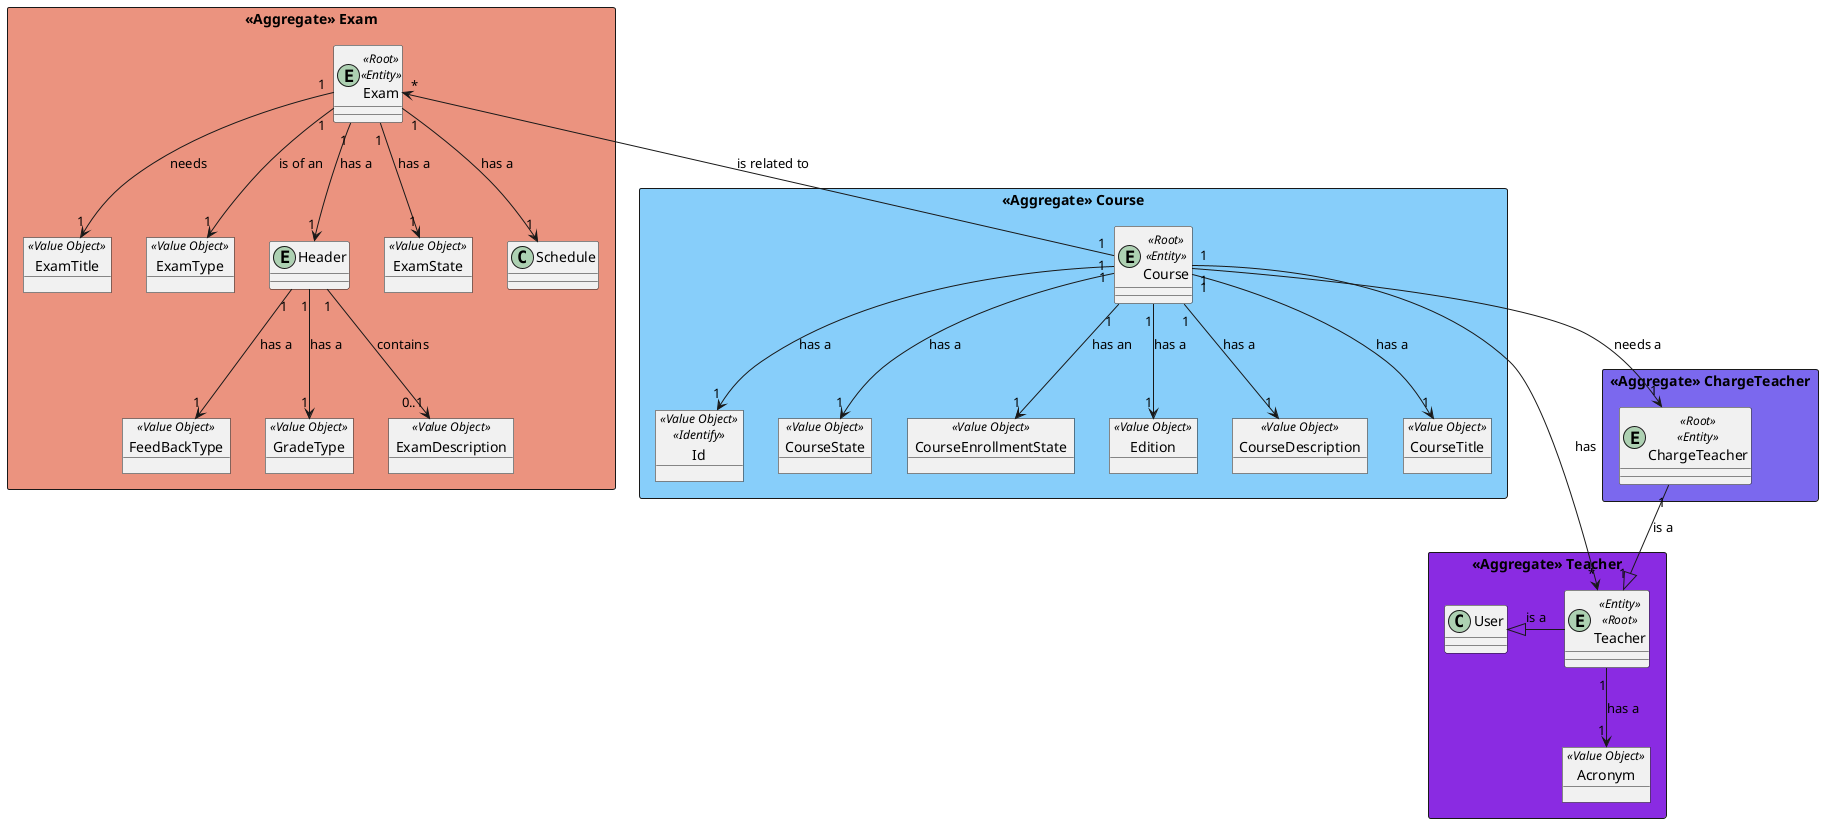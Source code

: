 @startuml
'https://plantuml.com/use-case-diagram
rectangle "<<Aggregate>> Exam" #EB937F  {
    entity Exam <<Root>><<Entity>>
    object ExamTitle<<Value Object>>
    object ExamType <<Value Object>>

    entity Header
        object FeedBackType <<Value Object>>
        object GradeType <<Value Object>>
        object ExamDescription<<Value Object>>

    object ExamState <<Value Object>>

    Exam "1"-->"1"Header: has a
    Exam"1"-->"1"ExamType: is of an
    Exam"1"-->"1"ExamTitle : needs
    Exam"1"-->"1"ExamState : has a
    Header"1"-->"1"FeedBackType: has a
    Header"1"-->"1"GradeType: has a
    Header"1"-->"0..1"ExamDescription: contains
    Exam "1"-->"1" Schedule: has a
}
rectangle "<<Aggregate>> Course" #lightskyblue{

    entity Course<<Root>><<Entity>>
    object Id<<Value Object>><<Identify>>
    object CourseState<<Value Object>>
    object CourseEnrollmentState <<Value Object>>
    object Edition <<Value Object>>
    object CourseDescription <<Value Object>>
    object CourseTitle <<Value Object>>

    Course"1" --> "1"CourseTitle: has a
    Course"1" --> "1"Id : has a
    Course"1" --> "1"CourseDescription : has a
    Course"1"-->"1"CourseState : has a
    Course"1"-->"1"CourseEnrollmentState: has an
    Course"1" -->"1"Edition : has a
}
rectangle "<<Aggregate>> ChargeTeacher" #mediumslateblue{
    entity "ChargeTeacher"<<Root>><<Entity>>
}
rectangle "<<Aggregate>> Teacher" #blueviolet{

    entity Teacher<<Entity>><<Root>>
    object Acronym<<Value Object>>

    Teacher -up|> User: is a
    Teacher"1" --> "1"Acronym : has a
    ChargeTeacher "1"--|>"1" Teacher : is a
}
Course "1"-up->"*"Exam : is related to
Course"1" -->"1"ChargeTeacher: needs a
Course"1" -->"*"Teacher: has

@enduml